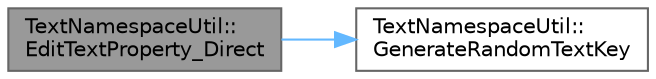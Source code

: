 digraph "TextNamespaceUtil::EditTextProperty_Direct"
{
 // INTERACTIVE_SVG=YES
 // LATEX_PDF_SIZE
  bgcolor="transparent";
  edge [fontname=Helvetica,fontsize=10,labelfontname=Helvetica,labelfontsize=10];
  node [fontname=Helvetica,fontsize=10,shape=box,height=0.2,width=0.4];
  rankdir="LR";
  Node1 [id="Node000001",label="TextNamespaceUtil::\lEditTextProperty_Direct",height=0.2,width=0.4,color="gray40", fillcolor="grey60", style="filled", fontcolor="black",tooltip="Edit an attribute of the given text property, akin to what happens when editing a text property in a ..."];
  Node1 -> Node2 [id="edge1_Node000001_Node000002",color="steelblue1",style="solid",tooltip=" "];
  Node2 [id="Node000002",label="TextNamespaceUtil::\lGenerateRandomTextKey",height=0.2,width=0.4,color="grey40", fillcolor="white", style="filled",URL="$d6/da5/namespaceTextNamespaceUtil.html#a88a94f1e4b1ef68c18e1fc085af88744",tooltip="Generate a random text key."];
}
